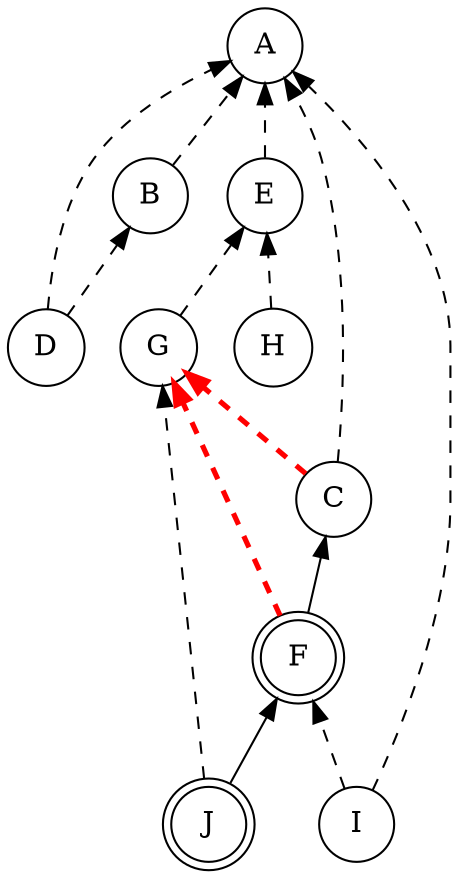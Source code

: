 digraph constraintGraph {
rankdir="BT";
node [shape=circle]
edge [style=dashed]

A [label="A"]
B [label="B"]
C [label="C"]
D [label="D"]
E [label="E"]
G [label="G"]
H [label="H"]
I [label="I"]

B->A
C->A
D->A
I->A
D->B
G->E
H->E
E->A

  subgraph fixed {
    node [shape=doublecircle]
    edge [style=filled]

    F [label="F"]
    J [label="J"]

    F->C
    J->F
  }


I->F
J->G

  subgraph additional {

    edge [color=red,penwidth="2.5"]

    C->G
    F->G
  }

}

